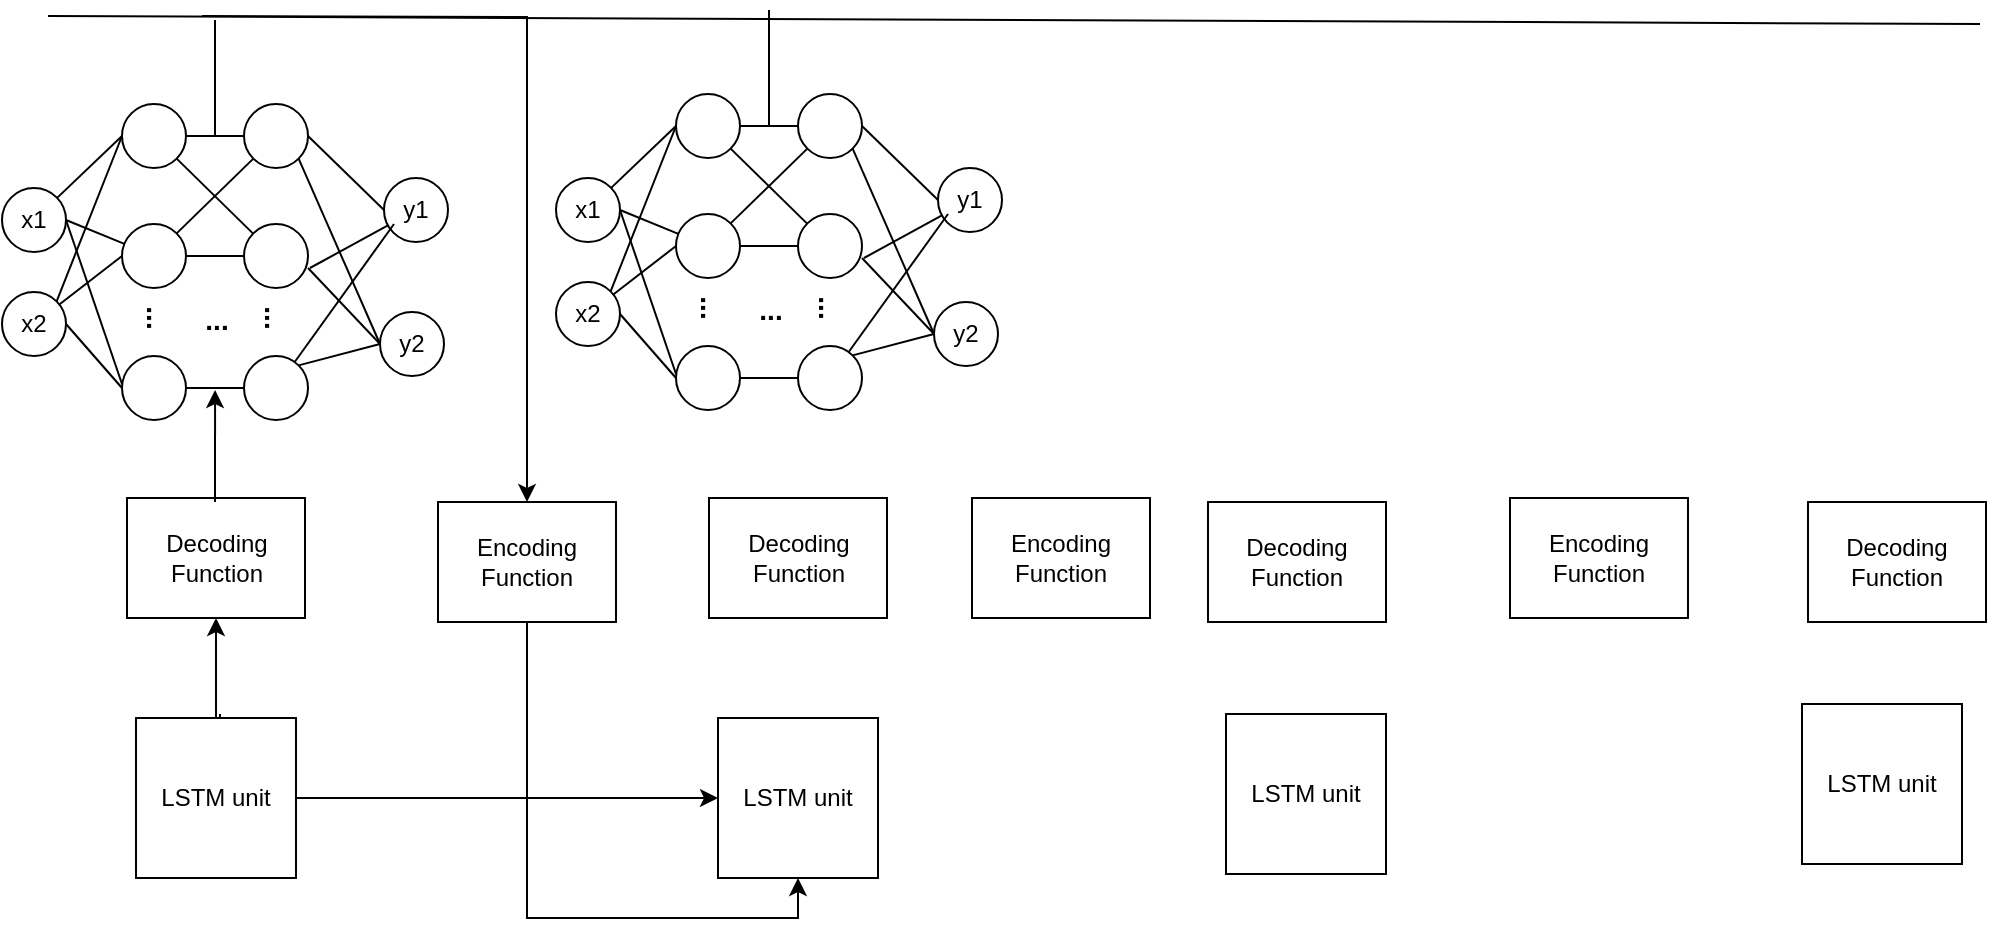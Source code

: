 <mxfile version="24.0.7" type="github">
  <diagram name="第 1 页" id="6YtAGA2pLDYQL2xqgKmg">
    <mxGraphModel dx="1877" dy="1708" grid="0" gridSize="10" guides="1" tooltips="1" connect="1" arrows="0" fold="1" page="1" pageScale="1" pageWidth="827" pageHeight="1169" background="none" math="0" shadow="0">
      <root>
        <mxCell id="0" />
        <mxCell id="1" parent="0" />
        <mxCell id="c_GTYrPAv1IX5h7zrbBX-12" value="LSTM unit" style="whiteSpace=wrap;html=1;aspect=fixed;" vertex="1" parent="1">
          <mxGeometry x="314" y="254" width="80" height="80" as="geometry" />
        </mxCell>
        <mxCell id="c_GTYrPAv1IX5h7zrbBX-13" value="LSTM unit" style="whiteSpace=wrap;html=1;aspect=fixed;" vertex="1" parent="1">
          <mxGeometry x="568" y="252" width="80" height="80" as="geometry" />
        </mxCell>
        <mxCell id="c_GTYrPAv1IX5h7zrbBX-14" value="LSTM unit" style="whiteSpace=wrap;html=1;aspect=fixed;" vertex="1" parent="1">
          <mxGeometry x="856" y="247" width="80" height="80" as="geometry" />
        </mxCell>
        <mxCell id="c_GTYrPAv1IX5h7zrbBX-15" value="Decoding Function" style="rounded=0;whiteSpace=wrap;html=1;" vertex="1" parent="1">
          <mxGeometry x="18.5" y="144" width="89" height="60" as="geometry" />
        </mxCell>
        <mxCell id="c_GTYrPAv1IX5h7zrbBX-17" value="Decoding Function" style="rounded=0;whiteSpace=wrap;html=1;" vertex="1" parent="1">
          <mxGeometry x="309.5" y="144" width="89" height="60" as="geometry" />
        </mxCell>
        <mxCell id="c_GTYrPAv1IX5h7zrbBX-18" value="Decoding Function" style="rounded=0;whiteSpace=wrap;html=1;" vertex="1" parent="1">
          <mxGeometry x="559" y="146" width="89" height="60" as="geometry" />
        </mxCell>
        <mxCell id="c_GTYrPAv1IX5h7zrbBX-19" value="Decoding Function" style="rounded=0;whiteSpace=wrap;html=1;" vertex="1" parent="1">
          <mxGeometry x="859" y="146" width="89" height="60" as="geometry" />
        </mxCell>
        <mxCell id="c_GTYrPAv1IX5h7zrbBX-74" style="edgeStyle=orthogonalEdgeStyle;rounded=0;orthogonalLoop=1;jettySize=auto;html=1;exitX=0.5;exitY=1;exitDx=0;exitDy=0;entryX=0.5;entryY=1;entryDx=0;entryDy=0;endArrow=classic;endFill=1;" edge="1" parent="1" source="c_GTYrPAv1IX5h7zrbBX-20" target="c_GTYrPAv1IX5h7zrbBX-12">
          <mxGeometry relative="1" as="geometry" />
        </mxCell>
        <mxCell id="c_GTYrPAv1IX5h7zrbBX-20" value="Encoding Function" style="rounded=0;whiteSpace=wrap;html=1;" vertex="1" parent="1">
          <mxGeometry x="174" y="146" width="89" height="60" as="geometry" />
        </mxCell>
        <mxCell id="c_GTYrPAv1IX5h7zrbBX-21" value="Encoding Function" style="rounded=0;whiteSpace=wrap;html=1;" vertex="1" parent="1">
          <mxGeometry x="441" y="144" width="89" height="60" as="geometry" />
        </mxCell>
        <mxCell id="c_GTYrPAv1IX5h7zrbBX-22" value="Encoding Function" style="rounded=0;whiteSpace=wrap;html=1;" vertex="1" parent="1">
          <mxGeometry x="710" y="144" width="89" height="60" as="geometry" />
        </mxCell>
        <mxCell id="c_GTYrPAv1IX5h7zrbBX-23" value="x1" style="ellipse;whiteSpace=wrap;html=1;aspect=fixed;" vertex="1" parent="1">
          <mxGeometry x="-44" y="-11" width="32" height="32" as="geometry" />
        </mxCell>
        <mxCell id="c_GTYrPAv1IX5h7zrbBX-24" value="x2" style="ellipse;whiteSpace=wrap;html=1;aspect=fixed;" vertex="1" parent="1">
          <mxGeometry x="-44" y="41" width="32" height="32" as="geometry" />
        </mxCell>
        <mxCell id="c_GTYrPAv1IX5h7zrbBX-39" style="rounded=0;orthogonalLoop=1;jettySize=auto;html=1;exitX=0;exitY=0.5;exitDx=0;exitDy=0;endArrow=none;endFill=0;" edge="1" parent="1" source="c_GTYrPAv1IX5h7zrbBX-26" target="c_GTYrPAv1IX5h7zrbBX-23">
          <mxGeometry relative="1" as="geometry" />
        </mxCell>
        <mxCell id="c_GTYrPAv1IX5h7zrbBX-26" value="" style="ellipse;whiteSpace=wrap;html=1;aspect=fixed;" vertex="1" parent="1">
          <mxGeometry x="16" y="-53" width="32" height="32" as="geometry" />
        </mxCell>
        <mxCell id="c_GTYrPAv1IX5h7zrbBX-27" value="" style="ellipse;whiteSpace=wrap;html=1;aspect=fixed;" vertex="1" parent="1">
          <mxGeometry x="16" y="7" width="32" height="32" as="geometry" />
        </mxCell>
        <mxCell id="c_GTYrPAv1IX5h7zrbBX-28" value="" style="ellipse;whiteSpace=wrap;html=1;aspect=fixed;" vertex="1" parent="1">
          <mxGeometry x="16" y="73" width="32" height="32" as="geometry" />
        </mxCell>
        <mxCell id="c_GTYrPAv1IX5h7zrbBX-29" value="" style="ellipse;whiteSpace=wrap;html=1;aspect=fixed;" vertex="1" parent="1">
          <mxGeometry x="77" y="-53" width="32" height="32" as="geometry" />
        </mxCell>
        <mxCell id="c_GTYrPAv1IX5h7zrbBX-30" value="" style="ellipse;whiteSpace=wrap;html=1;aspect=fixed;" vertex="1" parent="1">
          <mxGeometry x="77" y="7" width="32" height="32" as="geometry" />
        </mxCell>
        <mxCell id="c_GTYrPAv1IX5h7zrbBX-31" value="" style="ellipse;whiteSpace=wrap;html=1;aspect=fixed;" vertex="1" parent="1">
          <mxGeometry x="77" y="73" width="32" height="32" as="geometry" />
        </mxCell>
        <mxCell id="c_GTYrPAv1IX5h7zrbBX-35" value="y1" style="ellipse;whiteSpace=wrap;html=1;aspect=fixed;" vertex="1" parent="1">
          <mxGeometry x="147" y="-16" width="32" height="32" as="geometry" />
        </mxCell>
        <mxCell id="c_GTYrPAv1IX5h7zrbBX-36" value="y2" style="ellipse;whiteSpace=wrap;html=1;aspect=fixed;" vertex="1" parent="1">
          <mxGeometry x="145" y="51" width="32" height="32" as="geometry" />
        </mxCell>
        <mxCell id="c_GTYrPAv1IX5h7zrbBX-41" style="rounded=0;orthogonalLoop=1;jettySize=auto;html=1;endArrow=none;endFill=0;entryX=1;entryY=0.5;entryDx=0;entryDy=0;" edge="1" parent="1" source="c_GTYrPAv1IX5h7zrbBX-27" target="c_GTYrPAv1IX5h7zrbBX-23">
          <mxGeometry relative="1" as="geometry">
            <mxPoint x="26" y="-27" as="sourcePoint" />
            <mxPoint x="-6" y="4" as="targetPoint" />
          </mxGeometry>
        </mxCell>
        <mxCell id="c_GTYrPAv1IX5h7zrbBX-42" style="rounded=0;orthogonalLoop=1;jettySize=auto;html=1;exitX=0;exitY=0.438;exitDx=0;exitDy=0;endArrow=none;endFill=0;entryX=1;entryY=0.5;entryDx=0;entryDy=0;exitPerimeter=0;" edge="1" parent="1" source="c_GTYrPAv1IX5h7zrbBX-28" target="c_GTYrPAv1IX5h7zrbBX-23">
          <mxGeometry relative="1" as="geometry">
            <mxPoint x="36" y="-17" as="sourcePoint" />
            <mxPoint x="4" y="14" as="targetPoint" />
          </mxGeometry>
        </mxCell>
        <mxCell id="c_GTYrPAv1IX5h7zrbBX-43" style="rounded=0;orthogonalLoop=1;jettySize=auto;html=1;exitX=0;exitY=0.5;exitDx=0;exitDy=0;endArrow=none;endFill=0;entryX=1;entryY=0;entryDx=0;entryDy=0;" edge="1" parent="1" source="c_GTYrPAv1IX5h7zrbBX-26" target="c_GTYrPAv1IX5h7zrbBX-24">
          <mxGeometry relative="1" as="geometry">
            <mxPoint x="46" y="-7" as="sourcePoint" />
            <mxPoint x="14" y="24" as="targetPoint" />
          </mxGeometry>
        </mxCell>
        <mxCell id="c_GTYrPAv1IX5h7zrbBX-44" style="rounded=0;orthogonalLoop=1;jettySize=auto;html=1;endArrow=none;endFill=0;exitX=0;exitY=0.5;exitDx=0;exitDy=0;" edge="1" parent="1" source="c_GTYrPAv1IX5h7zrbBX-27" target="c_GTYrPAv1IX5h7zrbBX-24">
          <mxGeometry relative="1" as="geometry">
            <mxPoint x="19" y="30" as="sourcePoint" />
            <mxPoint x="24" y="34" as="targetPoint" />
          </mxGeometry>
        </mxCell>
        <mxCell id="c_GTYrPAv1IX5h7zrbBX-45" style="rounded=0;orthogonalLoop=1;jettySize=auto;html=1;exitX=0;exitY=0.5;exitDx=0;exitDy=0;endArrow=none;endFill=0;entryX=1;entryY=0.5;entryDx=0;entryDy=0;" edge="1" parent="1" source="c_GTYrPAv1IX5h7zrbBX-28" target="c_GTYrPAv1IX5h7zrbBX-24">
          <mxGeometry relative="1" as="geometry">
            <mxPoint x="14" y="33" as="sourcePoint" />
            <mxPoint x="-18" y="64" as="targetPoint" />
          </mxGeometry>
        </mxCell>
        <mxCell id="c_GTYrPAv1IX5h7zrbBX-47" style="rounded=0;orthogonalLoop=1;jettySize=auto;html=1;endArrow=none;endFill=0;" edge="1" parent="1" source="c_GTYrPAv1IX5h7zrbBX-26" target="c_GTYrPAv1IX5h7zrbBX-29">
          <mxGeometry relative="1" as="geometry">
            <mxPoint x="26" y="-27" as="sourcePoint" />
            <mxPoint x="-6" y="4" as="targetPoint" />
          </mxGeometry>
        </mxCell>
        <mxCell id="c_GTYrPAv1IX5h7zrbBX-50" style="rounded=0;orthogonalLoop=1;jettySize=auto;html=1;exitX=1;exitY=1;exitDx=0;exitDy=0;endArrow=none;endFill=0;" edge="1" parent="1" source="c_GTYrPAv1IX5h7zrbBX-26" target="c_GTYrPAv1IX5h7zrbBX-30">
          <mxGeometry relative="1" as="geometry">
            <mxPoint x="46" y="-7" as="sourcePoint" />
            <mxPoint x="14" y="24" as="targetPoint" />
          </mxGeometry>
        </mxCell>
        <mxCell id="c_GTYrPAv1IX5h7zrbBX-51" style="rounded=0;orthogonalLoop=1;jettySize=auto;html=1;exitX=0;exitY=1;exitDx=0;exitDy=0;endArrow=none;endFill=0;entryX=1;entryY=0;entryDx=0;entryDy=0;" edge="1" parent="1" source="c_GTYrPAv1IX5h7zrbBX-29" target="c_GTYrPAv1IX5h7zrbBX-27">
          <mxGeometry relative="1" as="geometry">
            <mxPoint x="56" y="3" as="sourcePoint" />
            <mxPoint x="24" y="34" as="targetPoint" />
          </mxGeometry>
        </mxCell>
        <mxCell id="c_GTYrPAv1IX5h7zrbBX-52" style="rounded=0;orthogonalLoop=1;jettySize=auto;html=1;endArrow=none;endFill=0;" edge="1" parent="1" source="c_GTYrPAv1IX5h7zrbBX-30" target="c_GTYrPAv1IX5h7zrbBX-27">
          <mxGeometry relative="1" as="geometry">
            <mxPoint x="66" y="13" as="sourcePoint" />
            <mxPoint x="34" y="44" as="targetPoint" />
          </mxGeometry>
        </mxCell>
        <mxCell id="c_GTYrPAv1IX5h7zrbBX-53" style="rounded=0;orthogonalLoop=1;jettySize=auto;html=1;exitX=0;exitY=0.5;exitDx=0;exitDy=0;endArrow=none;endFill=0;entryX=1;entryY=0.5;entryDx=0;entryDy=0;" edge="1" parent="1" source="c_GTYrPAv1IX5h7zrbBX-31" target="c_GTYrPAv1IX5h7zrbBX-28">
          <mxGeometry relative="1" as="geometry">
            <mxPoint x="76" y="23" as="sourcePoint" />
            <mxPoint x="44" y="54" as="targetPoint" />
          </mxGeometry>
        </mxCell>
        <mxCell id="c_GTYrPAv1IX5h7zrbBX-54" style="rounded=0;orthogonalLoop=1;jettySize=auto;html=1;endArrow=none;endFill=0;" edge="1" parent="1" target="c_GTYrPAv1IX5h7zrbBX-35">
          <mxGeometry relative="1" as="geometry">
            <mxPoint x="110" y="29" as="sourcePoint" />
            <mxPoint x="54" y="64" as="targetPoint" />
          </mxGeometry>
        </mxCell>
        <mxCell id="c_GTYrPAv1IX5h7zrbBX-55" style="rounded=0;orthogonalLoop=1;jettySize=auto;html=1;exitX=1;exitY=0.5;exitDx=0;exitDy=0;endArrow=none;endFill=0;entryX=0;entryY=0.5;entryDx=0;entryDy=0;" edge="1" parent="1" source="c_GTYrPAv1IX5h7zrbBX-29" target="c_GTYrPAv1IX5h7zrbBX-35">
          <mxGeometry relative="1" as="geometry">
            <mxPoint x="96" y="43" as="sourcePoint" />
            <mxPoint x="64" y="74" as="targetPoint" />
          </mxGeometry>
        </mxCell>
        <mxCell id="c_GTYrPAv1IX5h7zrbBX-56" style="rounded=0;orthogonalLoop=1;jettySize=auto;html=1;endArrow=none;endFill=0;" edge="1" parent="1" target="c_GTYrPAv1IX5h7zrbBX-31">
          <mxGeometry relative="1" as="geometry">
            <mxPoint x="152" y="7" as="sourcePoint" />
            <mxPoint x="74" y="84" as="targetPoint" />
          </mxGeometry>
        </mxCell>
        <mxCell id="c_GTYrPAv1IX5h7zrbBX-57" style="rounded=0;orthogonalLoop=1;jettySize=auto;html=1;endArrow=none;endFill=0;entryX=1;entryY=1;entryDx=0;entryDy=0;exitX=0;exitY=0.5;exitDx=0;exitDy=0;" edge="1" parent="1" source="c_GTYrPAv1IX5h7zrbBX-36" target="c_GTYrPAv1IX5h7zrbBX-29">
          <mxGeometry relative="1" as="geometry">
            <mxPoint x="116" y="63" as="sourcePoint" />
            <mxPoint x="84" y="94" as="targetPoint" />
          </mxGeometry>
        </mxCell>
        <mxCell id="c_GTYrPAv1IX5h7zrbBX-58" style="rounded=0;orthogonalLoop=1;jettySize=auto;html=1;exitX=0;exitY=0.5;exitDx=0;exitDy=0;endArrow=none;endFill=0;entryX=1;entryY=0.688;entryDx=0;entryDy=0;entryPerimeter=0;" edge="1" parent="1" source="c_GTYrPAv1IX5h7zrbBX-36" target="c_GTYrPAv1IX5h7zrbBX-30">
          <mxGeometry relative="1" as="geometry">
            <mxPoint x="126" y="73" as="sourcePoint" />
            <mxPoint x="94" y="104" as="targetPoint" />
          </mxGeometry>
        </mxCell>
        <mxCell id="c_GTYrPAv1IX5h7zrbBX-59" style="rounded=0;orthogonalLoop=1;jettySize=auto;html=1;exitX=0;exitY=0.5;exitDx=0;exitDy=0;endArrow=none;endFill=0;entryX=1;entryY=0;entryDx=0;entryDy=0;" edge="1" parent="1" source="c_GTYrPAv1IX5h7zrbBX-36" target="c_GTYrPAv1IX5h7zrbBX-31">
          <mxGeometry relative="1" as="geometry">
            <mxPoint x="136" y="83" as="sourcePoint" />
            <mxPoint x="104" y="114" as="targetPoint" />
          </mxGeometry>
        </mxCell>
        <mxCell id="c_GTYrPAv1IX5h7zrbBX-60" value="&lt;b&gt;&lt;font style=&quot;font-size: 14px;&quot;&gt;...&lt;/font&gt;&lt;/b&gt;" style="text;html=1;align=center;verticalAlign=middle;resizable=0;points=[];autosize=1;strokeColor=none;fillColor=none;rotation=90;" vertex="1" parent="1">
          <mxGeometry x="19" y="39" width="30" height="29" as="geometry" />
        </mxCell>
        <mxCell id="c_GTYrPAv1IX5h7zrbBX-61" value="&lt;font size=&quot;1&quot;&gt;&lt;b style=&quot;font-size: 14px;&quot;&gt;...&lt;/b&gt;&lt;/font&gt;" style="text;html=1;align=center;verticalAlign=middle;resizable=0;points=[];autosize=1;strokeColor=none;fillColor=none;rotation=90;" vertex="1" parent="1">
          <mxGeometry x="78" y="39" width="30" height="29" as="geometry" />
        </mxCell>
        <mxCell id="c_GTYrPAv1IX5h7zrbBX-62" value="&lt;font size=&quot;1&quot;&gt;&lt;b style=&quot;font-size: 14px;&quot;&gt;...&lt;/b&gt;&lt;/font&gt;" style="text;html=1;align=center;verticalAlign=middle;resizable=0;points=[];autosize=1;strokeColor=none;fillColor=none;" vertex="1" parent="1">
          <mxGeometry x="48" y="40" width="30" height="29" as="geometry" />
        </mxCell>
        <mxCell id="c_GTYrPAv1IX5h7zrbBX-66" style="rounded=0;orthogonalLoop=1;jettySize=auto;html=1;exitX=0.421;exitY=-0.017;exitDx=0;exitDy=0;endArrow=classic;endFill=1;exitPerimeter=0;" edge="1" parent="1">
          <mxGeometry relative="1" as="geometry">
            <mxPoint x="62.499" y="146.0" as="sourcePoint" />
            <mxPoint x="62.53" y="90.02" as="targetPoint" />
          </mxGeometry>
        </mxCell>
        <mxCell id="c_GTYrPAv1IX5h7zrbBX-67" style="rounded=0;orthogonalLoop=1;jettySize=auto;html=1;endArrow=classic;endFill=1;edgeStyle=orthogonalEdgeStyle;entryX=0.5;entryY=0;entryDx=0;entryDy=0;" edge="1" parent="1" target="c_GTYrPAv1IX5h7zrbBX-20">
          <mxGeometry relative="1" as="geometry">
            <mxPoint x="56" y="-97" as="sourcePoint" />
            <mxPoint x="216" y="141" as="targetPoint" />
          </mxGeometry>
        </mxCell>
        <mxCell id="c_GTYrPAv1IX5h7zrbBX-69" style="rounded=0;orthogonalLoop=1;jettySize=auto;html=1;endArrow=none;endFill=0;" edge="1" parent="1">
          <mxGeometry relative="1" as="geometry">
            <mxPoint x="62.5" y="-37" as="sourcePoint" />
            <mxPoint x="62.5" y="-95" as="targetPoint" />
          </mxGeometry>
        </mxCell>
        <mxCell id="c_GTYrPAv1IX5h7zrbBX-71" style="rounded=0;orthogonalLoop=1;jettySize=auto;html=1;endArrow=classic;endFill=1;entryX=0.5;entryY=1;entryDx=0;entryDy=0;" edge="1" parent="1" source="c_GTYrPAv1IX5h7zrbBX-7" target="c_GTYrPAv1IX5h7zrbBX-15">
          <mxGeometry relative="1" as="geometry">
            <mxPoint x="65" y="252" as="sourcePoint" />
            <mxPoint x="66" y="193" as="targetPoint" />
          </mxGeometry>
        </mxCell>
        <mxCell id="c_GTYrPAv1IX5h7zrbBX-72" style="rounded=0;orthogonalLoop=1;jettySize=auto;html=1;endArrow=none;endFill=0;exitX=0;exitY=0.5;exitDx=0;exitDy=0;entryX=1;entryY=0.5;entryDx=0;entryDy=0;startArrow=classic;startFill=1;" edge="1" parent="1" source="c_GTYrPAv1IX5h7zrbBX-12" target="c_GTYrPAv1IX5h7zrbBX-7">
          <mxGeometry relative="1" as="geometry">
            <mxPoint x="187" y="317" as="sourcePoint" />
            <mxPoint x="114" y="294" as="targetPoint" />
          </mxGeometry>
        </mxCell>
        <mxCell id="c_GTYrPAv1IX5h7zrbBX-73" style="rounded=0;orthogonalLoop=1;jettySize=auto;html=1;endArrow=none;endFill=0;" edge="1" parent="1">
          <mxGeometry relative="1" as="geometry">
            <mxPoint x="945" y="-93" as="sourcePoint" />
            <mxPoint x="-21" y="-97" as="targetPoint" />
          </mxGeometry>
        </mxCell>
        <mxCell id="c_GTYrPAv1IX5h7zrbBX-75" value="" style="rounded=0;orthogonalLoop=1;jettySize=auto;html=1;endArrow=none;endFill=0;entryX=0.5;entryY=1;entryDx=0;entryDy=0;" edge="1" parent="1" target="c_GTYrPAv1IX5h7zrbBX-7">
          <mxGeometry relative="1" as="geometry">
            <mxPoint x="65" y="252" as="sourcePoint" />
            <mxPoint x="63" y="204" as="targetPoint" />
          </mxGeometry>
        </mxCell>
        <mxCell id="c_GTYrPAv1IX5h7zrbBX-7" value="LSTM unit" style="whiteSpace=wrap;html=1;aspect=fixed;" vertex="1" parent="1">
          <mxGeometry x="23" y="254" width="80" height="80" as="geometry" />
        </mxCell>
        <mxCell id="c_GTYrPAv1IX5h7zrbBX-140" value="x1" style="ellipse;whiteSpace=wrap;html=1;aspect=fixed;" vertex="1" parent="1">
          <mxGeometry x="233" y="-16" width="32" height="32" as="geometry" />
        </mxCell>
        <mxCell id="c_GTYrPAv1IX5h7zrbBX-141" value="x2" style="ellipse;whiteSpace=wrap;html=1;aspect=fixed;" vertex="1" parent="1">
          <mxGeometry x="233" y="36" width="32" height="32" as="geometry" />
        </mxCell>
        <mxCell id="c_GTYrPAv1IX5h7zrbBX-142" style="rounded=0;orthogonalLoop=1;jettySize=auto;html=1;exitX=0;exitY=0.5;exitDx=0;exitDy=0;endArrow=none;endFill=0;" edge="1" parent="1" source="c_GTYrPAv1IX5h7zrbBX-143" target="c_GTYrPAv1IX5h7zrbBX-140">
          <mxGeometry relative="1" as="geometry" />
        </mxCell>
        <mxCell id="c_GTYrPAv1IX5h7zrbBX-143" value="" style="ellipse;whiteSpace=wrap;html=1;aspect=fixed;" vertex="1" parent="1">
          <mxGeometry x="293" y="-58" width="32" height="32" as="geometry" />
        </mxCell>
        <mxCell id="c_GTYrPAv1IX5h7zrbBX-144" value="" style="ellipse;whiteSpace=wrap;html=1;aspect=fixed;" vertex="1" parent="1">
          <mxGeometry x="293" y="2" width="32" height="32" as="geometry" />
        </mxCell>
        <mxCell id="c_GTYrPAv1IX5h7zrbBX-145" value="" style="ellipse;whiteSpace=wrap;html=1;aspect=fixed;" vertex="1" parent="1">
          <mxGeometry x="293" y="68" width="32" height="32" as="geometry" />
        </mxCell>
        <mxCell id="c_GTYrPAv1IX5h7zrbBX-146" value="" style="ellipse;whiteSpace=wrap;html=1;aspect=fixed;" vertex="1" parent="1">
          <mxGeometry x="354" y="-58" width="32" height="32" as="geometry" />
        </mxCell>
        <mxCell id="c_GTYrPAv1IX5h7zrbBX-147" value="" style="ellipse;whiteSpace=wrap;html=1;aspect=fixed;" vertex="1" parent="1">
          <mxGeometry x="354" y="2" width="32" height="32" as="geometry" />
        </mxCell>
        <mxCell id="c_GTYrPAv1IX5h7zrbBX-148" value="" style="ellipse;whiteSpace=wrap;html=1;aspect=fixed;" vertex="1" parent="1">
          <mxGeometry x="354" y="68" width="32" height="32" as="geometry" />
        </mxCell>
        <mxCell id="c_GTYrPAv1IX5h7zrbBX-149" value="y1" style="ellipse;whiteSpace=wrap;html=1;aspect=fixed;" vertex="1" parent="1">
          <mxGeometry x="424" y="-21" width="32" height="32" as="geometry" />
        </mxCell>
        <mxCell id="c_GTYrPAv1IX5h7zrbBX-150" value="y2" style="ellipse;whiteSpace=wrap;html=1;aspect=fixed;" vertex="1" parent="1">
          <mxGeometry x="422" y="46" width="32" height="32" as="geometry" />
        </mxCell>
        <mxCell id="c_GTYrPAv1IX5h7zrbBX-151" style="rounded=0;orthogonalLoop=1;jettySize=auto;html=1;endArrow=none;endFill=0;entryX=1;entryY=0.5;entryDx=0;entryDy=0;" edge="1" parent="1" source="c_GTYrPAv1IX5h7zrbBX-144" target="c_GTYrPAv1IX5h7zrbBX-140">
          <mxGeometry relative="1" as="geometry">
            <mxPoint x="303" y="-32" as="sourcePoint" />
            <mxPoint x="271" y="-1" as="targetPoint" />
          </mxGeometry>
        </mxCell>
        <mxCell id="c_GTYrPAv1IX5h7zrbBX-152" style="rounded=0;orthogonalLoop=1;jettySize=auto;html=1;exitX=0;exitY=0.438;exitDx=0;exitDy=0;endArrow=none;endFill=0;entryX=1;entryY=0.5;entryDx=0;entryDy=0;exitPerimeter=0;" edge="1" parent="1" source="c_GTYrPAv1IX5h7zrbBX-145" target="c_GTYrPAv1IX5h7zrbBX-140">
          <mxGeometry relative="1" as="geometry">
            <mxPoint x="313" y="-22" as="sourcePoint" />
            <mxPoint x="281" y="9" as="targetPoint" />
          </mxGeometry>
        </mxCell>
        <mxCell id="c_GTYrPAv1IX5h7zrbBX-153" style="rounded=0;orthogonalLoop=1;jettySize=auto;html=1;exitX=0;exitY=0.5;exitDx=0;exitDy=0;endArrow=none;endFill=0;entryX=1;entryY=0;entryDx=0;entryDy=0;" edge="1" parent="1" source="c_GTYrPAv1IX5h7zrbBX-143" target="c_GTYrPAv1IX5h7zrbBX-141">
          <mxGeometry relative="1" as="geometry">
            <mxPoint x="323" y="-12" as="sourcePoint" />
            <mxPoint x="291" y="19" as="targetPoint" />
          </mxGeometry>
        </mxCell>
        <mxCell id="c_GTYrPAv1IX5h7zrbBX-154" style="rounded=0;orthogonalLoop=1;jettySize=auto;html=1;endArrow=none;endFill=0;exitX=0;exitY=0.5;exitDx=0;exitDy=0;" edge="1" parent="1" source="c_GTYrPAv1IX5h7zrbBX-144" target="c_GTYrPAv1IX5h7zrbBX-141">
          <mxGeometry relative="1" as="geometry">
            <mxPoint x="296" y="25" as="sourcePoint" />
            <mxPoint x="301" y="29" as="targetPoint" />
          </mxGeometry>
        </mxCell>
        <mxCell id="c_GTYrPAv1IX5h7zrbBX-155" style="rounded=0;orthogonalLoop=1;jettySize=auto;html=1;exitX=0;exitY=0.5;exitDx=0;exitDy=0;endArrow=none;endFill=0;entryX=1;entryY=0.5;entryDx=0;entryDy=0;" edge="1" parent="1" source="c_GTYrPAv1IX5h7zrbBX-145" target="c_GTYrPAv1IX5h7zrbBX-141">
          <mxGeometry relative="1" as="geometry">
            <mxPoint x="291" y="28" as="sourcePoint" />
            <mxPoint x="259" y="59" as="targetPoint" />
          </mxGeometry>
        </mxCell>
        <mxCell id="c_GTYrPAv1IX5h7zrbBX-156" style="rounded=0;orthogonalLoop=1;jettySize=auto;html=1;endArrow=none;endFill=0;" edge="1" parent="1" source="c_GTYrPAv1IX5h7zrbBX-143" target="c_GTYrPAv1IX5h7zrbBX-146">
          <mxGeometry relative="1" as="geometry">
            <mxPoint x="303" y="-32" as="sourcePoint" />
            <mxPoint x="271" y="-1" as="targetPoint" />
          </mxGeometry>
        </mxCell>
        <mxCell id="c_GTYrPAv1IX5h7zrbBX-157" style="rounded=0;orthogonalLoop=1;jettySize=auto;html=1;exitX=1;exitY=1;exitDx=0;exitDy=0;endArrow=none;endFill=0;" edge="1" parent="1" source="c_GTYrPAv1IX5h7zrbBX-143" target="c_GTYrPAv1IX5h7zrbBX-147">
          <mxGeometry relative="1" as="geometry">
            <mxPoint x="323" y="-12" as="sourcePoint" />
            <mxPoint x="291" y="19" as="targetPoint" />
          </mxGeometry>
        </mxCell>
        <mxCell id="c_GTYrPAv1IX5h7zrbBX-158" style="rounded=0;orthogonalLoop=1;jettySize=auto;html=1;exitX=0;exitY=1;exitDx=0;exitDy=0;endArrow=none;endFill=0;entryX=1;entryY=0;entryDx=0;entryDy=0;" edge="1" parent="1" source="c_GTYrPAv1IX5h7zrbBX-146" target="c_GTYrPAv1IX5h7zrbBX-144">
          <mxGeometry relative="1" as="geometry">
            <mxPoint x="333" y="-2" as="sourcePoint" />
            <mxPoint x="301" y="29" as="targetPoint" />
          </mxGeometry>
        </mxCell>
        <mxCell id="c_GTYrPAv1IX5h7zrbBX-159" style="rounded=0;orthogonalLoop=1;jettySize=auto;html=1;endArrow=none;endFill=0;" edge="1" parent="1" source="c_GTYrPAv1IX5h7zrbBX-147" target="c_GTYrPAv1IX5h7zrbBX-144">
          <mxGeometry relative="1" as="geometry">
            <mxPoint x="343" y="8" as="sourcePoint" />
            <mxPoint x="311" y="39" as="targetPoint" />
          </mxGeometry>
        </mxCell>
        <mxCell id="c_GTYrPAv1IX5h7zrbBX-160" style="rounded=0;orthogonalLoop=1;jettySize=auto;html=1;exitX=0;exitY=0.5;exitDx=0;exitDy=0;endArrow=none;endFill=0;entryX=1;entryY=0.5;entryDx=0;entryDy=0;" edge="1" parent="1" source="c_GTYrPAv1IX5h7zrbBX-148" target="c_GTYrPAv1IX5h7zrbBX-145">
          <mxGeometry relative="1" as="geometry">
            <mxPoint x="353" y="18" as="sourcePoint" />
            <mxPoint x="321" y="49" as="targetPoint" />
          </mxGeometry>
        </mxCell>
        <mxCell id="c_GTYrPAv1IX5h7zrbBX-161" style="rounded=0;orthogonalLoop=1;jettySize=auto;html=1;endArrow=none;endFill=0;" edge="1" parent="1" target="c_GTYrPAv1IX5h7zrbBX-149">
          <mxGeometry relative="1" as="geometry">
            <mxPoint x="387" y="24" as="sourcePoint" />
            <mxPoint x="331" y="59" as="targetPoint" />
          </mxGeometry>
        </mxCell>
        <mxCell id="c_GTYrPAv1IX5h7zrbBX-162" style="rounded=0;orthogonalLoop=1;jettySize=auto;html=1;exitX=1;exitY=0.5;exitDx=0;exitDy=0;endArrow=none;endFill=0;entryX=0;entryY=0.5;entryDx=0;entryDy=0;" edge="1" parent="1" source="c_GTYrPAv1IX5h7zrbBX-146" target="c_GTYrPAv1IX5h7zrbBX-149">
          <mxGeometry relative="1" as="geometry">
            <mxPoint x="373" y="38" as="sourcePoint" />
            <mxPoint x="341" y="69" as="targetPoint" />
          </mxGeometry>
        </mxCell>
        <mxCell id="c_GTYrPAv1IX5h7zrbBX-163" style="rounded=0;orthogonalLoop=1;jettySize=auto;html=1;endArrow=none;endFill=0;" edge="1" parent="1" target="c_GTYrPAv1IX5h7zrbBX-148">
          <mxGeometry relative="1" as="geometry">
            <mxPoint x="429" y="2" as="sourcePoint" />
            <mxPoint x="351" y="79" as="targetPoint" />
          </mxGeometry>
        </mxCell>
        <mxCell id="c_GTYrPAv1IX5h7zrbBX-164" style="rounded=0;orthogonalLoop=1;jettySize=auto;html=1;endArrow=none;endFill=0;entryX=1;entryY=1;entryDx=0;entryDy=0;exitX=0;exitY=0.5;exitDx=0;exitDy=0;" edge="1" parent="1" source="c_GTYrPAv1IX5h7zrbBX-150" target="c_GTYrPAv1IX5h7zrbBX-146">
          <mxGeometry relative="1" as="geometry">
            <mxPoint x="393" y="58" as="sourcePoint" />
            <mxPoint x="361" y="89" as="targetPoint" />
          </mxGeometry>
        </mxCell>
        <mxCell id="c_GTYrPAv1IX5h7zrbBX-165" style="rounded=0;orthogonalLoop=1;jettySize=auto;html=1;exitX=0;exitY=0.5;exitDx=0;exitDy=0;endArrow=none;endFill=0;entryX=1;entryY=0.688;entryDx=0;entryDy=0;entryPerimeter=0;" edge="1" parent="1" source="c_GTYrPAv1IX5h7zrbBX-150" target="c_GTYrPAv1IX5h7zrbBX-147">
          <mxGeometry relative="1" as="geometry">
            <mxPoint x="403" y="68" as="sourcePoint" />
            <mxPoint x="371" y="99" as="targetPoint" />
          </mxGeometry>
        </mxCell>
        <mxCell id="c_GTYrPAv1IX5h7zrbBX-166" style="rounded=0;orthogonalLoop=1;jettySize=auto;html=1;exitX=0;exitY=0.5;exitDx=0;exitDy=0;endArrow=none;endFill=0;entryX=1;entryY=0;entryDx=0;entryDy=0;" edge="1" parent="1" source="c_GTYrPAv1IX5h7zrbBX-150" target="c_GTYrPAv1IX5h7zrbBX-148">
          <mxGeometry relative="1" as="geometry">
            <mxPoint x="413" y="78" as="sourcePoint" />
            <mxPoint x="381" y="109" as="targetPoint" />
          </mxGeometry>
        </mxCell>
        <mxCell id="c_GTYrPAv1IX5h7zrbBX-167" value="&lt;b&gt;&lt;font style=&quot;font-size: 14px;&quot;&gt;...&lt;/font&gt;&lt;/b&gt;" style="text;html=1;align=center;verticalAlign=middle;resizable=0;points=[];autosize=1;strokeColor=none;fillColor=none;rotation=90;" vertex="1" parent="1">
          <mxGeometry x="296" y="34" width="30" height="29" as="geometry" />
        </mxCell>
        <mxCell id="c_GTYrPAv1IX5h7zrbBX-168" value="&lt;font size=&quot;1&quot;&gt;&lt;b style=&quot;font-size: 14px;&quot;&gt;...&lt;/b&gt;&lt;/font&gt;" style="text;html=1;align=center;verticalAlign=middle;resizable=0;points=[];autosize=1;strokeColor=none;fillColor=none;rotation=90;" vertex="1" parent="1">
          <mxGeometry x="355" y="34" width="30" height="29" as="geometry" />
        </mxCell>
        <mxCell id="c_GTYrPAv1IX5h7zrbBX-169" value="&lt;font size=&quot;1&quot;&gt;&lt;b style=&quot;font-size: 14px;&quot;&gt;...&lt;/b&gt;&lt;/font&gt;" style="text;html=1;align=center;verticalAlign=middle;resizable=0;points=[];autosize=1;strokeColor=none;fillColor=none;" vertex="1" parent="1">
          <mxGeometry x="325" y="35" width="30" height="29" as="geometry" />
        </mxCell>
        <mxCell id="c_GTYrPAv1IX5h7zrbBX-170" style="rounded=0;orthogonalLoop=1;jettySize=auto;html=1;endArrow=none;endFill=0;" edge="1" parent="1">
          <mxGeometry relative="1" as="geometry">
            <mxPoint x="339.5" y="-42" as="sourcePoint" />
            <mxPoint x="339.5" y="-100" as="targetPoint" />
          </mxGeometry>
        </mxCell>
      </root>
    </mxGraphModel>
  </diagram>
</mxfile>
